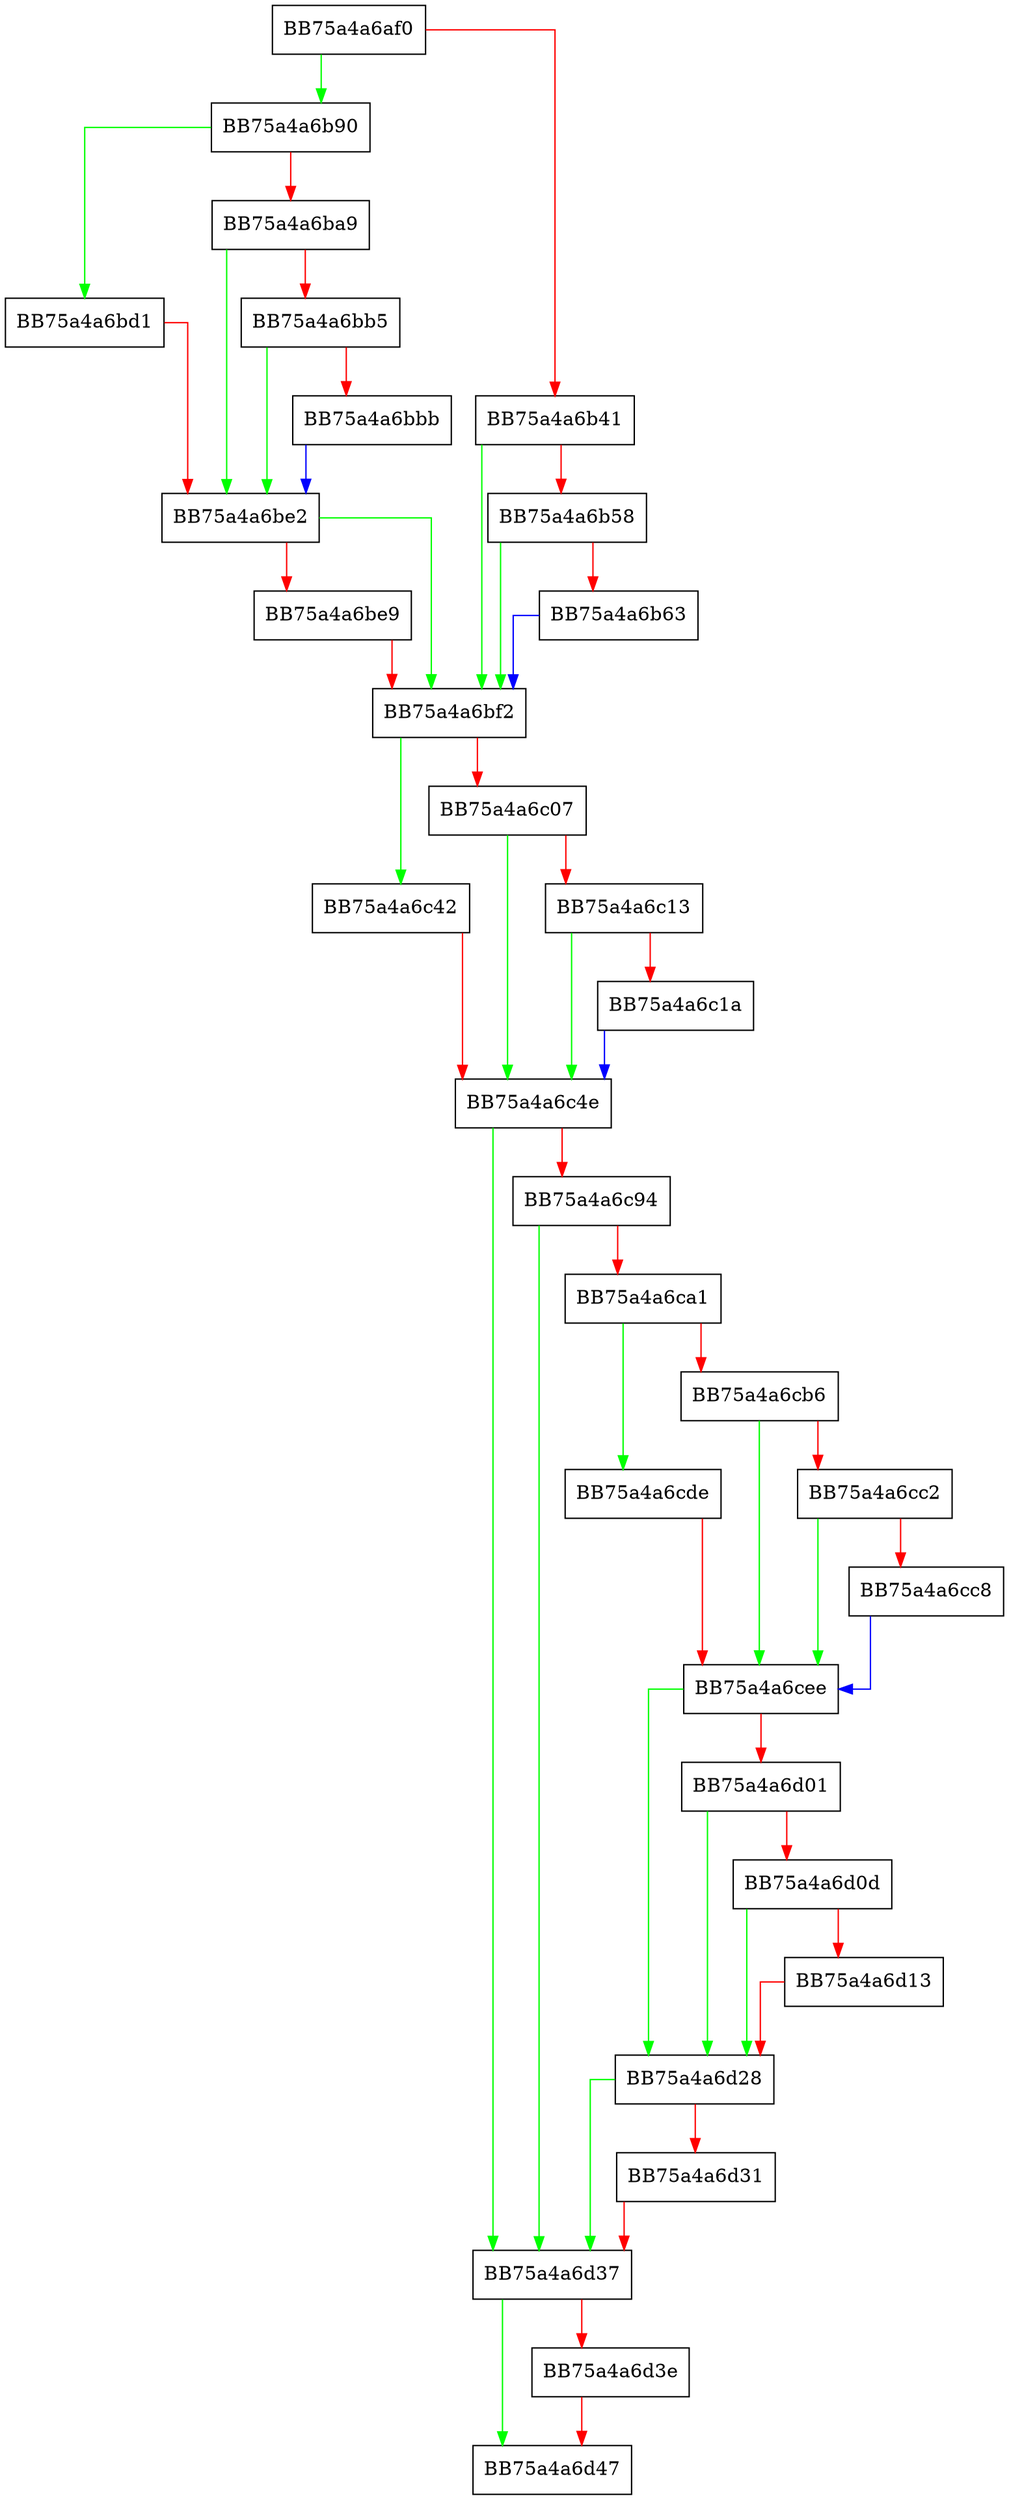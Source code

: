 digraph CopyProcessContextData {
  node [shape="box"];
  graph [splines=ortho];
  BB75a4a6af0 -> BB75a4a6b90 [color="green"];
  BB75a4a6af0 -> BB75a4a6b41 [color="red"];
  BB75a4a6b41 -> BB75a4a6bf2 [color="green"];
  BB75a4a6b41 -> BB75a4a6b58 [color="red"];
  BB75a4a6b58 -> BB75a4a6bf2 [color="green"];
  BB75a4a6b58 -> BB75a4a6b63 [color="red"];
  BB75a4a6b63 -> BB75a4a6bf2 [color="blue"];
  BB75a4a6b90 -> BB75a4a6bd1 [color="green"];
  BB75a4a6b90 -> BB75a4a6ba9 [color="red"];
  BB75a4a6ba9 -> BB75a4a6be2 [color="green"];
  BB75a4a6ba9 -> BB75a4a6bb5 [color="red"];
  BB75a4a6bb5 -> BB75a4a6be2 [color="green"];
  BB75a4a6bb5 -> BB75a4a6bbb [color="red"];
  BB75a4a6bbb -> BB75a4a6be2 [color="blue"];
  BB75a4a6bd1 -> BB75a4a6be2 [color="red"];
  BB75a4a6be2 -> BB75a4a6bf2 [color="green"];
  BB75a4a6be2 -> BB75a4a6be9 [color="red"];
  BB75a4a6be9 -> BB75a4a6bf2 [color="red"];
  BB75a4a6bf2 -> BB75a4a6c42 [color="green"];
  BB75a4a6bf2 -> BB75a4a6c07 [color="red"];
  BB75a4a6c07 -> BB75a4a6c4e [color="green"];
  BB75a4a6c07 -> BB75a4a6c13 [color="red"];
  BB75a4a6c13 -> BB75a4a6c4e [color="green"];
  BB75a4a6c13 -> BB75a4a6c1a [color="red"];
  BB75a4a6c1a -> BB75a4a6c4e [color="blue"];
  BB75a4a6c42 -> BB75a4a6c4e [color="red"];
  BB75a4a6c4e -> BB75a4a6d37 [color="green"];
  BB75a4a6c4e -> BB75a4a6c94 [color="red"];
  BB75a4a6c94 -> BB75a4a6d37 [color="green"];
  BB75a4a6c94 -> BB75a4a6ca1 [color="red"];
  BB75a4a6ca1 -> BB75a4a6cde [color="green"];
  BB75a4a6ca1 -> BB75a4a6cb6 [color="red"];
  BB75a4a6cb6 -> BB75a4a6cee [color="green"];
  BB75a4a6cb6 -> BB75a4a6cc2 [color="red"];
  BB75a4a6cc2 -> BB75a4a6cee [color="green"];
  BB75a4a6cc2 -> BB75a4a6cc8 [color="red"];
  BB75a4a6cc8 -> BB75a4a6cee [color="blue"];
  BB75a4a6cde -> BB75a4a6cee [color="red"];
  BB75a4a6cee -> BB75a4a6d28 [color="green"];
  BB75a4a6cee -> BB75a4a6d01 [color="red"];
  BB75a4a6d01 -> BB75a4a6d28 [color="green"];
  BB75a4a6d01 -> BB75a4a6d0d [color="red"];
  BB75a4a6d0d -> BB75a4a6d28 [color="green"];
  BB75a4a6d0d -> BB75a4a6d13 [color="red"];
  BB75a4a6d13 -> BB75a4a6d28 [color="red"];
  BB75a4a6d28 -> BB75a4a6d37 [color="green"];
  BB75a4a6d28 -> BB75a4a6d31 [color="red"];
  BB75a4a6d31 -> BB75a4a6d37 [color="red"];
  BB75a4a6d37 -> BB75a4a6d47 [color="green"];
  BB75a4a6d37 -> BB75a4a6d3e [color="red"];
  BB75a4a6d3e -> BB75a4a6d47 [color="red"];
}